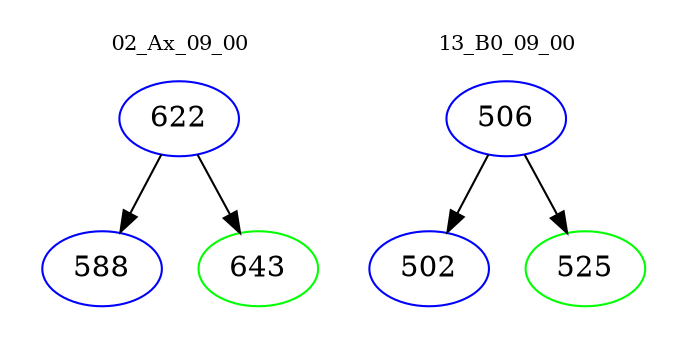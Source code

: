 digraph{
subgraph cluster_0 {
color = white
label = "02_Ax_09_00";
fontsize=10;
T0_622 [label="622", color="blue"]
T0_622 -> T0_588 [color="black"]
T0_588 [label="588", color="blue"]
T0_622 -> T0_643 [color="black"]
T0_643 [label="643", color="green"]
}
subgraph cluster_1 {
color = white
label = "13_B0_09_00";
fontsize=10;
T1_506 [label="506", color="blue"]
T1_506 -> T1_502 [color="black"]
T1_502 [label="502", color="blue"]
T1_506 -> T1_525 [color="black"]
T1_525 [label="525", color="green"]
}
}
